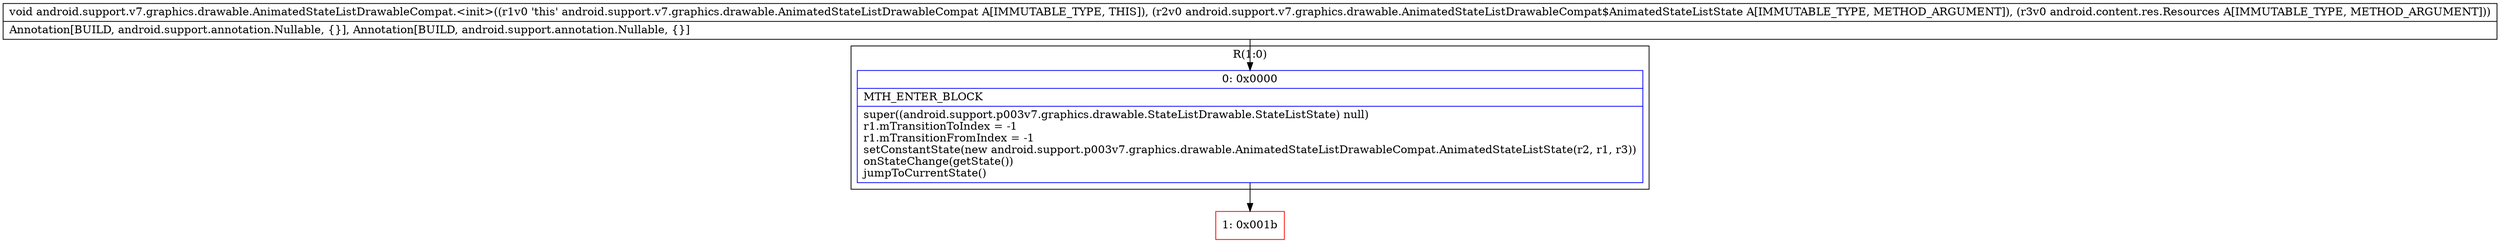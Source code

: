 digraph "CFG forandroid.support.v7.graphics.drawable.AnimatedStateListDrawableCompat.\<init\>(Landroid\/support\/v7\/graphics\/drawable\/AnimatedStateListDrawableCompat$AnimatedStateListState;Landroid\/content\/res\/Resources;)V" {
subgraph cluster_Region_485347350 {
label = "R(1:0)";
node [shape=record,color=blue];
Node_0 [shape=record,label="{0\:\ 0x0000|MTH_ENTER_BLOCK\l|super((android.support.p003v7.graphics.drawable.StateListDrawable.StateListState) null)\lr1.mTransitionToIndex = \-1\lr1.mTransitionFromIndex = \-1\lsetConstantState(new android.support.p003v7.graphics.drawable.AnimatedStateListDrawableCompat.AnimatedStateListState(r2, r1, r3))\lonStateChange(getState())\ljumpToCurrentState()\l}"];
}
Node_1 [shape=record,color=red,label="{1\:\ 0x001b}"];
MethodNode[shape=record,label="{void android.support.v7.graphics.drawable.AnimatedStateListDrawableCompat.\<init\>((r1v0 'this' android.support.v7.graphics.drawable.AnimatedStateListDrawableCompat A[IMMUTABLE_TYPE, THIS]), (r2v0 android.support.v7.graphics.drawable.AnimatedStateListDrawableCompat$AnimatedStateListState A[IMMUTABLE_TYPE, METHOD_ARGUMENT]), (r3v0 android.content.res.Resources A[IMMUTABLE_TYPE, METHOD_ARGUMENT]))  | Annotation[BUILD, android.support.annotation.Nullable, \{\}], Annotation[BUILD, android.support.annotation.Nullable, \{\}]\l}"];
MethodNode -> Node_0;
Node_0 -> Node_1;
}

